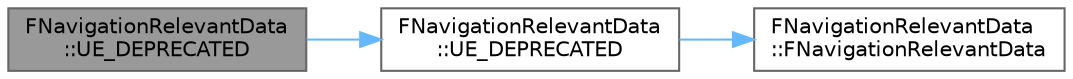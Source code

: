 digraph "FNavigationRelevantData::UE_DEPRECATED"
{
 // INTERACTIVE_SVG=YES
 // LATEX_PDF_SIZE
  bgcolor="transparent";
  edge [fontname=Helvetica,fontsize=10,labelfontname=Helvetica,labelfontsize=10];
  node [fontname=Helvetica,fontsize=10,shape=box,height=0.2,width=0.4];
  rankdir="LR";
  Node1 [id="Node000001",label="FNavigationRelevantData\l::UE_DEPRECATED",height=0.2,width=0.4,color="gray40", fillcolor="grey60", style="filled", fontcolor="black",tooltip=" "];
  Node1 -> Node2 [id="edge1_Node000001_Node000002",color="steelblue1",style="solid",tooltip=" "];
  Node2 [id="Node000002",label="FNavigationRelevantData\l::UE_DEPRECATED",height=0.2,width=0.4,color="grey40", fillcolor="white", style="filled",URL="$dd/d79/structFNavigationRelevantData.html#a4ef826cca8ae3b209d22d3f66881d9c6",tooltip=" "];
  Node2 -> Node3 [id="edge2_Node000002_Node000003",color="steelblue1",style="solid",tooltip=" "];
  Node3 [id="Node000003",label="FNavigationRelevantData\l::FNavigationRelevantData",height=0.2,width=0.4,color="grey40", fillcolor="white", style="filled",URL="$dd/d79/structFNavigationRelevantData.html#aa347dad9d329deed2710909376397ec5",tooltip=" "];
}
